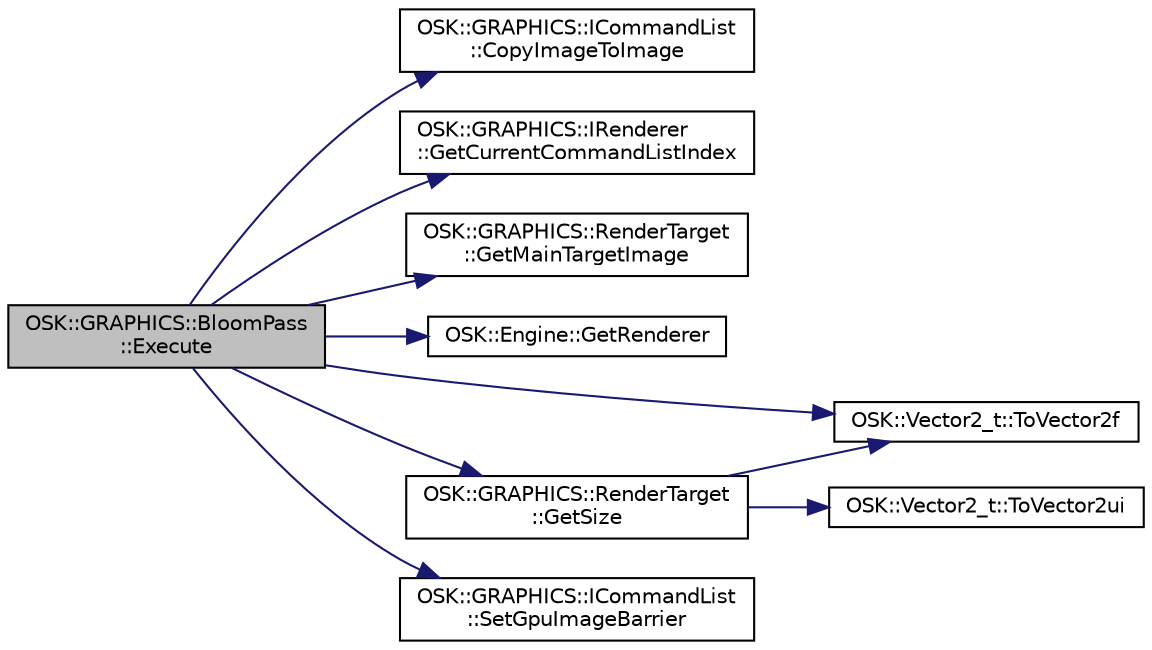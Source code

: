 digraph "OSK::GRAPHICS::BloomPass::Execute"
{
 // LATEX_PDF_SIZE
  edge [fontname="Helvetica",fontsize="10",labelfontname="Helvetica",labelfontsize="10"];
  node [fontname="Helvetica",fontsize="10",shape=record];
  rankdir="LR";
  Node1 [label="OSK::GRAPHICS::BloomPass\l::Execute",height=0.2,width=0.4,color="black", fillcolor="grey75", style="filled", fontcolor="black",tooltip="Genera la imagen final."];
  Node1 -> Node2 [color="midnightblue",fontsize="10",style="solid"];
  Node2 [label="OSK::GRAPHICS::ICommandList\l::CopyImageToImage",height=0.2,width=0.4,color="black", fillcolor="white", style="filled",URL="$class_o_s_k_1_1_g_r_a_p_h_i_c_s_1_1_i_command_list.html#a68e72a36c4670bb7de7b3fdab6c2bb99",tooltip="Copia el contenido de una imagen a otra."];
  Node1 -> Node3 [color="midnightblue",fontsize="10",style="solid"];
  Node3 [label="OSK::GRAPHICS::IRenderer\l::GetCurrentCommandListIndex",height=0.2,width=0.4,color="black", fillcolor="white", style="filled",URL="$class_o_s_k_1_1_g_r_a_p_h_i_c_s_1_1_i_renderer.html#a4a779e3af14025ec16d8a0c0a6cf0fe5",tooltip=" "];
  Node1 -> Node4 [color="midnightblue",fontsize="10",style="solid"];
  Node4 [label="OSK::GRAPHICS::RenderTarget\l::GetMainTargetImage",height=0.2,width=0.4,color="black", fillcolor="white", style="filled",URL="$class_o_s_k_1_1_g_r_a_p_h_i_c_s_1_1_render_target.html#a8c608c1c1f6d5b15d6a69e0e5baee7de",tooltip="Devuelve la imagen de renderizado con el índice dado."];
  Node1 -> Node5 [color="midnightblue",fontsize="10",style="solid"];
  Node5 [label="OSK::Engine::GetRenderer",height=0.2,width=0.4,color="black", fillcolor="white", style="filled",URL="$class_o_s_k_1_1_engine.html#a019c5397d042224c134b7fd22c739d00",tooltip=" "];
  Node1 -> Node6 [color="midnightblue",fontsize="10",style="solid"];
  Node6 [label="OSK::GRAPHICS::RenderTarget\l::GetSize",height=0.2,width=0.4,color="black", fillcolor="white", style="filled",URL="$class_o_s_k_1_1_g_r_a_p_h_i_c_s_1_1_render_target.html#a40976c088e2d4dbea427ccd4fbebcab1",tooltip="Devuelve el tamaño del render target."];
  Node6 -> Node7 [color="midnightblue",fontsize="10",style="solid"];
  Node7 [label="OSK::Vector2_t::ToVector2f",height=0.2,width=0.4,color="black", fillcolor="white", style="filled",URL="$class_o_s_k_1_1_vector2__t.html#a0d2ae26c0e6fc58b9a3013a443ff3923",tooltip="Devuelve un Vector2f a partir de este."];
  Node6 -> Node8 [color="midnightblue",fontsize="10",style="solid"];
  Node8 [label="OSK::Vector2_t::ToVector2ui",height=0.2,width=0.4,color="black", fillcolor="white", style="filled",URL="$class_o_s_k_1_1_vector2__t.html#ab94e13708997d27a82e001f8782e290b",tooltip="Devuelve un Vector2ui a partir de este."];
  Node1 -> Node9 [color="midnightblue",fontsize="10",style="solid"];
  Node9 [label="OSK::GRAPHICS::ICommandList\l::SetGpuImageBarrier",height=0.2,width=0.4,color="black", fillcolor="white", style="filled",URL="$class_o_s_k_1_1_g_r_a_p_h_i_c_s_1_1_i_command_list.html#a4f744548e824c36b684f4d35bd1b90b2",tooltip="Establece un barrier que sincroniza la ejecución de comandos. Cambia el layout de la imagen."];
  Node1 -> Node7 [color="midnightblue",fontsize="10",style="solid"];
}

